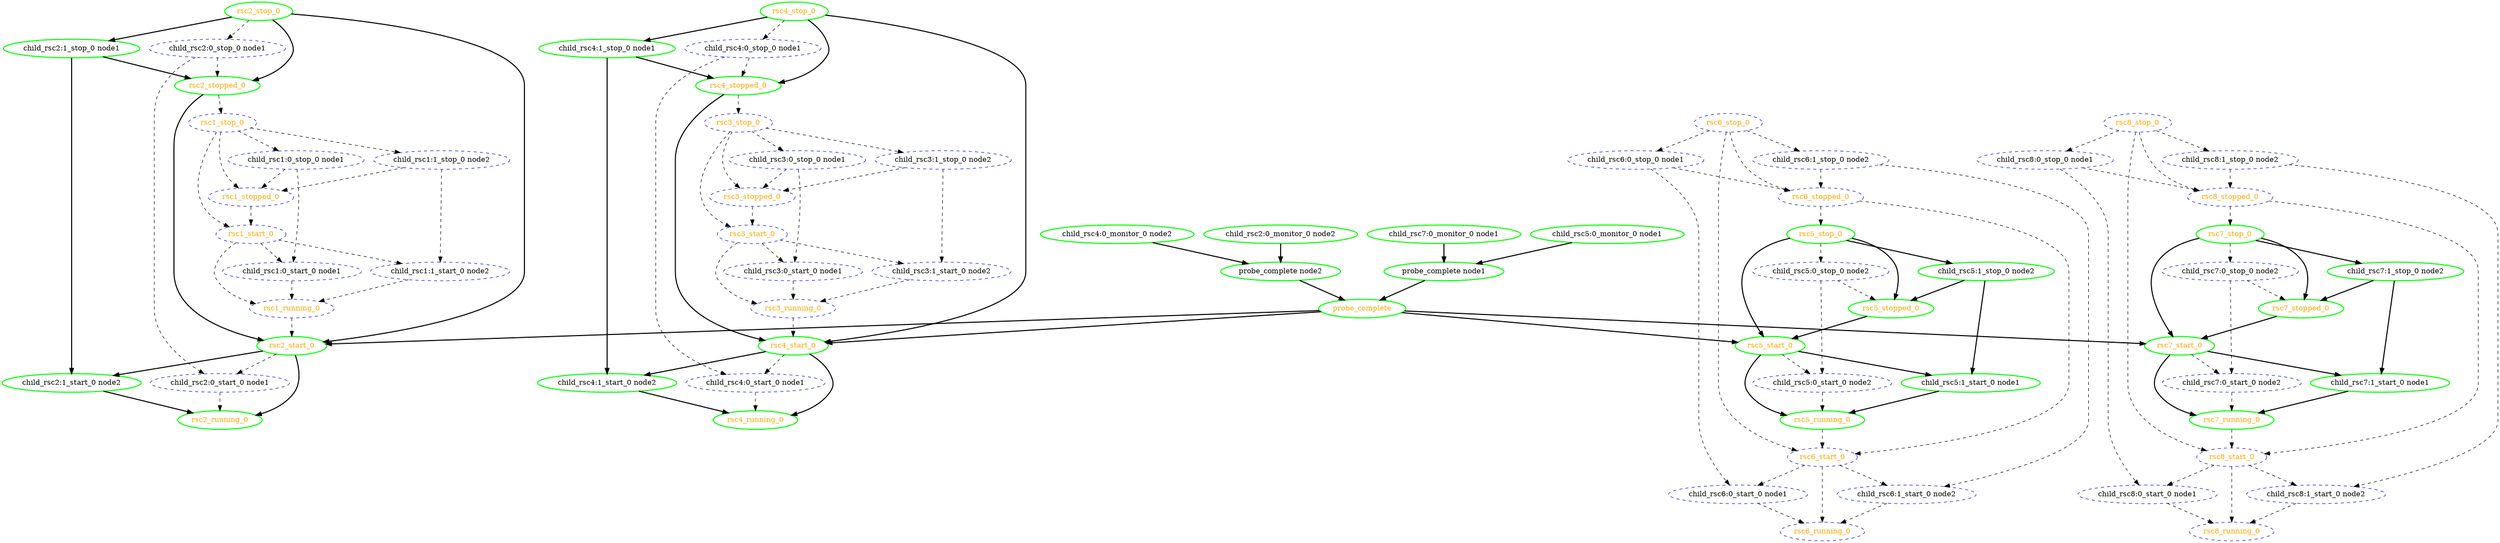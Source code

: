 digraph "g" {
	size = "30,30"
"probe_complete" [ style=bold color="green" fontcolor="orange" ]
"probe_complete node1" [ style=bold color="green" fontcolor="black" ]
"child_rsc5:0_monitor_0 node1" [ style=bold color="green" fontcolor="black" ]
"child_rsc7:0_monitor_0 node1" [ style=bold color="green" fontcolor="black" ]
"probe_complete node2" [ style=bold color="green" fontcolor="black" ]
"child_rsc2:0_monitor_0 node2" [ style=bold color="green" fontcolor="black" ]
"child_rsc4:0_monitor_0 node2" [ style=bold color="green" fontcolor="black" ]
"child_rsc1:0_stop_0 node1" [ style="dashed" color="blue" fontcolor="black" ]
"child_rsc1:0_start_0 node1" [ style="dashed" color="blue" fontcolor="black" ]
"child_rsc1:1_stop_0 node2" [ style="dashed" color="blue" fontcolor="black" ]
"child_rsc1:1_start_0 node2" [ style="dashed" color="blue" fontcolor="black" ]
"rsc1_start_0" [ style="dashed" color="blue" fontcolor="orange" ]
"rsc1_running_0" [ style="dashed" color="blue" fontcolor="orange" ]
"rsc1_stop_0" [ style="dashed" color="blue" fontcolor="orange" ]
"rsc1_stopped_0" [ style="dashed" color="blue" fontcolor="orange" ]
"child_rsc2:0_stop_0 node1" [ style="dashed" color="blue" fontcolor="black" ]
"child_rsc2:0_start_0 node1" [ style="dashed" color="blue" fontcolor="black" ]
"child_rsc2:1_stop_0 node1" [ style=bold color="green" fontcolor="black" ]
"child_rsc2:1_start_0 node2" [ style=bold color="green" fontcolor="black" ]
"rsc2_start_0" [ style=bold color="green" fontcolor="orange" ]
"rsc2_running_0" [ style=bold color="green" fontcolor="orange" ]
"rsc2_stop_0" [ style=bold color="green" fontcolor="orange" ]
"rsc2_stopped_0" [ style=bold color="green" fontcolor="orange" ]
"child_rsc3:0_stop_0 node1" [ style="dashed" color="blue" fontcolor="black" ]
"child_rsc3:0_start_0 node1" [ style="dashed" color="blue" fontcolor="black" ]
"child_rsc3:1_stop_0 node2" [ style="dashed" color="blue" fontcolor="black" ]
"child_rsc3:1_start_0 node2" [ style="dashed" color="blue" fontcolor="black" ]
"rsc3_start_0" [ style="dashed" color="blue" fontcolor="orange" ]
"rsc3_running_0" [ style="dashed" color="blue" fontcolor="orange" ]
"rsc3_stop_0" [ style="dashed" color="blue" fontcolor="orange" ]
"rsc3_stopped_0" [ style="dashed" color="blue" fontcolor="orange" ]
"child_rsc4:0_stop_0 node1" [ style="dashed" color="blue" fontcolor="black" ]
"child_rsc4:0_start_0 node1" [ style="dashed" color="blue" fontcolor="black" ]
"child_rsc4:1_stop_0 node1" [ style=bold color="green" fontcolor="black" ]
"child_rsc4:1_start_0 node2" [ style=bold color="green" fontcolor="black" ]
"rsc4_start_0" [ style=bold color="green" fontcolor="orange" ]
"rsc4_running_0" [ style=bold color="green" fontcolor="orange" ]
"rsc4_stop_0" [ style=bold color="green" fontcolor="orange" ]
"rsc4_stopped_0" [ style=bold color="green" fontcolor="orange" ]
"child_rsc5:0_stop_0 node2" [ style="dashed" color="blue" fontcolor="black" ]
"child_rsc5:0_start_0 node2" [ style="dashed" color="blue" fontcolor="black" ]
"child_rsc5:1_stop_0 node2" [ style=bold color="green" fontcolor="black" ]
"child_rsc5:1_start_0 node1" [ style=bold color="green" fontcolor="black" ]
"rsc5_start_0" [ style=bold color="green" fontcolor="orange" ]
"rsc5_running_0" [ style=bold color="green" fontcolor="orange" ]
"rsc5_stop_0" [ style=bold color="green" fontcolor="orange" ]
"rsc5_stopped_0" [ style=bold color="green" fontcolor="orange" ]
"child_rsc6:0_stop_0 node1" [ style="dashed" color="blue" fontcolor="black" ]
"child_rsc6:0_start_0 node1" [ style="dashed" color="blue" fontcolor="black" ]
"child_rsc6:1_stop_0 node2" [ style="dashed" color="blue" fontcolor="black" ]
"child_rsc6:1_start_0 node2" [ style="dashed" color="blue" fontcolor="black" ]
"rsc6_start_0" [ style="dashed" color="blue" fontcolor="orange" ]
"rsc6_running_0" [ style="dashed" color="blue" fontcolor="orange" ]
"rsc6_stop_0" [ style="dashed" color="blue" fontcolor="orange" ]
"rsc6_stopped_0" [ style="dashed" color="blue" fontcolor="orange" ]
"child_rsc7:0_stop_0 node2" [ style="dashed" color="blue" fontcolor="black" ]
"child_rsc7:0_start_0 node2" [ style="dashed" color="blue" fontcolor="black" ]
"child_rsc7:1_stop_0 node2" [ style=bold color="green" fontcolor="black" ]
"child_rsc7:1_start_0 node1" [ style=bold color="green" fontcolor="black" ]
"rsc7_start_0" [ style=bold color="green" fontcolor="orange" ]
"rsc7_running_0" [ style=bold color="green" fontcolor="orange" ]
"rsc7_stop_0" [ style=bold color="green" fontcolor="orange" ]
"rsc7_stopped_0" [ style=bold color="green" fontcolor="orange" ]
"child_rsc8:0_stop_0 node1" [ style="dashed" color="blue" fontcolor="black" ]
"child_rsc8:0_start_0 node1" [ style="dashed" color="blue" fontcolor="black" ]
"child_rsc8:1_stop_0 node2" [ style="dashed" color="blue" fontcolor="black" ]
"child_rsc8:1_start_0 node2" [ style="dashed" color="blue" fontcolor="black" ]
"rsc8_start_0" [ style="dashed" color="blue" fontcolor="orange" ]
"rsc8_running_0" [ style="dashed" color="blue" fontcolor="orange" ]
"rsc8_stop_0" [ style="dashed" color="blue" fontcolor="orange" ]
"rsc8_stopped_0" [ style="dashed" color="blue" fontcolor="orange" ]
"probe_complete node1" -> "probe_complete" [ style = bold]
"probe_complete node2" -> "probe_complete" [ style = bold]
"child_rsc5:0_monitor_0 node1" -> "probe_complete node1" [ style = bold]
"child_rsc7:0_monitor_0 node1" -> "probe_complete node1" [ style = bold]
"child_rsc2:0_monitor_0 node2" -> "probe_complete node2" [ style = bold]
"child_rsc4:0_monitor_0 node2" -> "probe_complete node2" [ style = bold]
"rsc1_stop_0" -> "child_rsc1:0_stop_0 node1" [ style = dashed]
"child_rsc1:0_stop_0 node1" -> "child_rsc1:0_start_0 node1" [ style = dashed]
"rsc1_start_0" -> "child_rsc1:0_start_0 node1" [ style = dashed]
"rsc1_stop_0" -> "child_rsc1:1_stop_0 node2" [ style = dashed]
"child_rsc1:1_stop_0 node2" -> "child_rsc1:1_start_0 node2" [ style = dashed]
"rsc1_start_0" -> "child_rsc1:1_start_0 node2" [ style = dashed]
"rsc1_stop_0" -> "rsc1_start_0" [ style = dashed]
"rsc1_stopped_0" -> "rsc1_start_0" [ style = dashed]
"rsc1_start_0" -> "rsc1_running_0" [ style = dashed]
"child_rsc1:0_start_0 node1" -> "rsc1_running_0" [ style = dashed]
"child_rsc1:1_start_0 node2" -> "rsc1_running_0" [ style = dashed]
"rsc2_stopped_0" -> "rsc1_stop_0" [ style = dashed]
"rsc1_stop_0" -> "rsc1_stopped_0" [ style = dashed]
"child_rsc1:0_stop_0 node1" -> "rsc1_stopped_0" [ style = dashed]
"child_rsc1:1_stop_0 node2" -> "rsc1_stopped_0" [ style = dashed]
"rsc2_stop_0" -> "child_rsc2:0_stop_0 node1" [ style = dashed]
"child_rsc2:0_stop_0 node1" -> "child_rsc2:0_start_0 node1" [ style = dashed]
"rsc2_start_0" -> "child_rsc2:0_start_0 node1" [ style = dashed]
"rsc2_stop_0" -> "child_rsc2:1_stop_0 node1" [ style = bold]
"child_rsc2:1_stop_0 node1" -> "child_rsc2:1_start_0 node2" [ style = bold]
"rsc2_start_0" -> "child_rsc2:1_start_0 node2" [ style = bold]
"probe_complete" -> "rsc2_start_0" [ style = bold]
"rsc1_running_0" -> "rsc2_start_0" [ style = dashed]
"rsc2_stop_0" -> "rsc2_start_0" [ style = bold]
"rsc2_stopped_0" -> "rsc2_start_0" [ style = bold]
"child_rsc2:0_start_0 node1" -> "rsc2_running_0" [ style = dashed]
"child_rsc2:1_start_0 node2" -> "rsc2_running_0" [ style = bold]
"rsc2_start_0" -> "rsc2_running_0" [ style = bold]
"child_rsc2:0_stop_0 node1" -> "rsc2_stopped_0" [ style = dashed]
"child_rsc2:1_stop_0 node1" -> "rsc2_stopped_0" [ style = bold]
"rsc2_stop_0" -> "rsc2_stopped_0" [ style = bold]
"rsc3_stop_0" -> "child_rsc3:0_stop_0 node1" [ style = dashed]
"child_rsc3:0_stop_0 node1" -> "child_rsc3:0_start_0 node1" [ style = dashed]
"rsc3_start_0" -> "child_rsc3:0_start_0 node1" [ style = dashed]
"rsc3_stop_0" -> "child_rsc3:1_stop_0 node2" [ style = dashed]
"child_rsc3:1_stop_0 node2" -> "child_rsc3:1_start_0 node2" [ style = dashed]
"rsc3_start_0" -> "child_rsc3:1_start_0 node2" [ style = dashed]
"rsc3_stop_0" -> "rsc3_start_0" [ style = dashed]
"rsc3_stopped_0" -> "rsc3_start_0" [ style = dashed]
"rsc3_start_0" -> "rsc3_running_0" [ style = dashed]
"child_rsc3:0_start_0 node1" -> "rsc3_running_0" [ style = dashed]
"child_rsc3:1_start_0 node2" -> "rsc3_running_0" [ style = dashed]
"rsc4_stopped_0" -> "rsc3_stop_0" [ style = dashed]
"rsc3_stop_0" -> "rsc3_stopped_0" [ style = dashed]
"child_rsc3:0_stop_0 node1" -> "rsc3_stopped_0" [ style = dashed]
"child_rsc3:1_stop_0 node2" -> "rsc3_stopped_0" [ style = dashed]
"rsc4_stop_0" -> "child_rsc4:0_stop_0 node1" [ style = dashed]
"child_rsc4:0_stop_0 node1" -> "child_rsc4:0_start_0 node1" [ style = dashed]
"rsc4_start_0" -> "child_rsc4:0_start_0 node1" [ style = dashed]
"rsc4_stop_0" -> "child_rsc4:1_stop_0 node1" [ style = bold]
"child_rsc4:1_stop_0 node1" -> "child_rsc4:1_start_0 node2" [ style = bold]
"rsc4_start_0" -> "child_rsc4:1_start_0 node2" [ style = bold]
"probe_complete" -> "rsc4_start_0" [ style = bold]
"rsc3_running_0" -> "rsc4_start_0" [ style = dashed]
"rsc4_stop_0" -> "rsc4_start_0" [ style = bold]
"rsc4_stopped_0" -> "rsc4_start_0" [ style = bold]
"child_rsc4:0_start_0 node1" -> "rsc4_running_0" [ style = dashed]
"child_rsc4:1_start_0 node2" -> "rsc4_running_0" [ style = bold]
"rsc4_start_0" -> "rsc4_running_0" [ style = bold]
"child_rsc4:0_stop_0 node1" -> "rsc4_stopped_0" [ style = dashed]
"child_rsc4:1_stop_0 node1" -> "rsc4_stopped_0" [ style = bold]
"rsc4_stop_0" -> "rsc4_stopped_0" [ style = bold]
"rsc5_stop_0" -> "child_rsc5:0_stop_0 node2" [ style = dashed]
"child_rsc5:0_stop_0 node2" -> "child_rsc5:0_start_0 node2" [ style = dashed]
"rsc5_start_0" -> "child_rsc5:0_start_0 node2" [ style = dashed]
"rsc5_stop_0" -> "child_rsc5:1_stop_0 node2" [ style = bold]
"child_rsc5:1_stop_0 node2" -> "child_rsc5:1_start_0 node1" [ style = bold]
"rsc5_start_0" -> "child_rsc5:1_start_0 node1" [ style = bold]
"probe_complete" -> "rsc5_start_0" [ style = bold]
"rsc5_stop_0" -> "rsc5_start_0" [ style = bold]
"rsc5_stopped_0" -> "rsc5_start_0" [ style = bold]
"child_rsc5:0_start_0 node2" -> "rsc5_running_0" [ style = dashed]
"child_rsc5:1_start_0 node1" -> "rsc5_running_0" [ style = bold]
"rsc5_start_0" -> "rsc5_running_0" [ style = bold]
"rsc6_stopped_0" -> "rsc5_stop_0" [ style = dashed]
"child_rsc5:0_stop_0 node2" -> "rsc5_stopped_0" [ style = dashed]
"child_rsc5:1_stop_0 node2" -> "rsc5_stopped_0" [ style = bold]
"rsc5_stop_0" -> "rsc5_stopped_0" [ style = bold]
"rsc6_stop_0" -> "child_rsc6:0_stop_0 node1" [ style = dashed]
"child_rsc6:0_stop_0 node1" -> "child_rsc6:0_start_0 node1" [ style = dashed]
"rsc6_start_0" -> "child_rsc6:0_start_0 node1" [ style = dashed]
"rsc6_stop_0" -> "child_rsc6:1_stop_0 node2" [ style = dashed]
"child_rsc6:1_stop_0 node2" -> "child_rsc6:1_start_0 node2" [ style = dashed]
"rsc6_start_0" -> "child_rsc6:1_start_0 node2" [ style = dashed]
"rsc5_running_0" -> "rsc6_start_0" [ style = dashed]
"rsc6_stop_0" -> "rsc6_start_0" [ style = dashed]
"rsc6_stopped_0" -> "rsc6_start_0" [ style = dashed]
"rsc6_start_0" -> "rsc6_running_0" [ style = dashed]
"child_rsc6:0_start_0 node1" -> "rsc6_running_0" [ style = dashed]
"child_rsc6:1_start_0 node2" -> "rsc6_running_0" [ style = dashed]
"rsc6_stop_0" -> "rsc6_stopped_0" [ style = dashed]
"child_rsc6:0_stop_0 node1" -> "rsc6_stopped_0" [ style = dashed]
"child_rsc6:1_stop_0 node2" -> "rsc6_stopped_0" [ style = dashed]
"rsc7_stop_0" -> "child_rsc7:0_stop_0 node2" [ style = dashed]
"child_rsc7:0_stop_0 node2" -> "child_rsc7:0_start_0 node2" [ style = dashed]
"rsc7_start_0" -> "child_rsc7:0_start_0 node2" [ style = dashed]
"rsc7_stop_0" -> "child_rsc7:1_stop_0 node2" [ style = bold]
"child_rsc7:1_stop_0 node2" -> "child_rsc7:1_start_0 node1" [ style = bold]
"rsc7_start_0" -> "child_rsc7:1_start_0 node1" [ style = bold]
"probe_complete" -> "rsc7_start_0" [ style = bold]
"rsc7_stop_0" -> "rsc7_start_0" [ style = bold]
"rsc7_stopped_0" -> "rsc7_start_0" [ style = bold]
"child_rsc7:0_start_0 node2" -> "rsc7_running_0" [ style = dashed]
"child_rsc7:1_start_0 node1" -> "rsc7_running_0" [ style = bold]
"rsc7_start_0" -> "rsc7_running_0" [ style = bold]
"rsc8_stopped_0" -> "rsc7_stop_0" [ style = dashed]
"child_rsc7:0_stop_0 node2" -> "rsc7_stopped_0" [ style = dashed]
"child_rsc7:1_stop_0 node2" -> "rsc7_stopped_0" [ style = bold]
"rsc7_stop_0" -> "rsc7_stopped_0" [ style = bold]
"rsc8_stop_0" -> "child_rsc8:0_stop_0 node1" [ style = dashed]
"child_rsc8:0_stop_0 node1" -> "child_rsc8:0_start_0 node1" [ style = dashed]
"rsc8_start_0" -> "child_rsc8:0_start_0 node1" [ style = dashed]
"rsc8_stop_0" -> "child_rsc8:1_stop_0 node2" [ style = dashed]
"child_rsc8:1_stop_0 node2" -> "child_rsc8:1_start_0 node2" [ style = dashed]
"rsc8_start_0" -> "child_rsc8:1_start_0 node2" [ style = dashed]
"rsc7_running_0" -> "rsc8_start_0" [ style = dashed]
"rsc8_stop_0" -> "rsc8_start_0" [ style = dashed]
"rsc8_stopped_0" -> "rsc8_start_0" [ style = dashed]
"rsc8_start_0" -> "rsc8_running_0" [ style = dashed]
"child_rsc8:0_start_0 node1" -> "rsc8_running_0" [ style = dashed]
"child_rsc8:1_start_0 node2" -> "rsc8_running_0" [ style = dashed]
"rsc8_stop_0" -> "rsc8_stopped_0" [ style = dashed]
"child_rsc8:0_stop_0 node1" -> "rsc8_stopped_0" [ style = dashed]
"child_rsc8:1_stop_0 node2" -> "rsc8_stopped_0" [ style = dashed]
}
